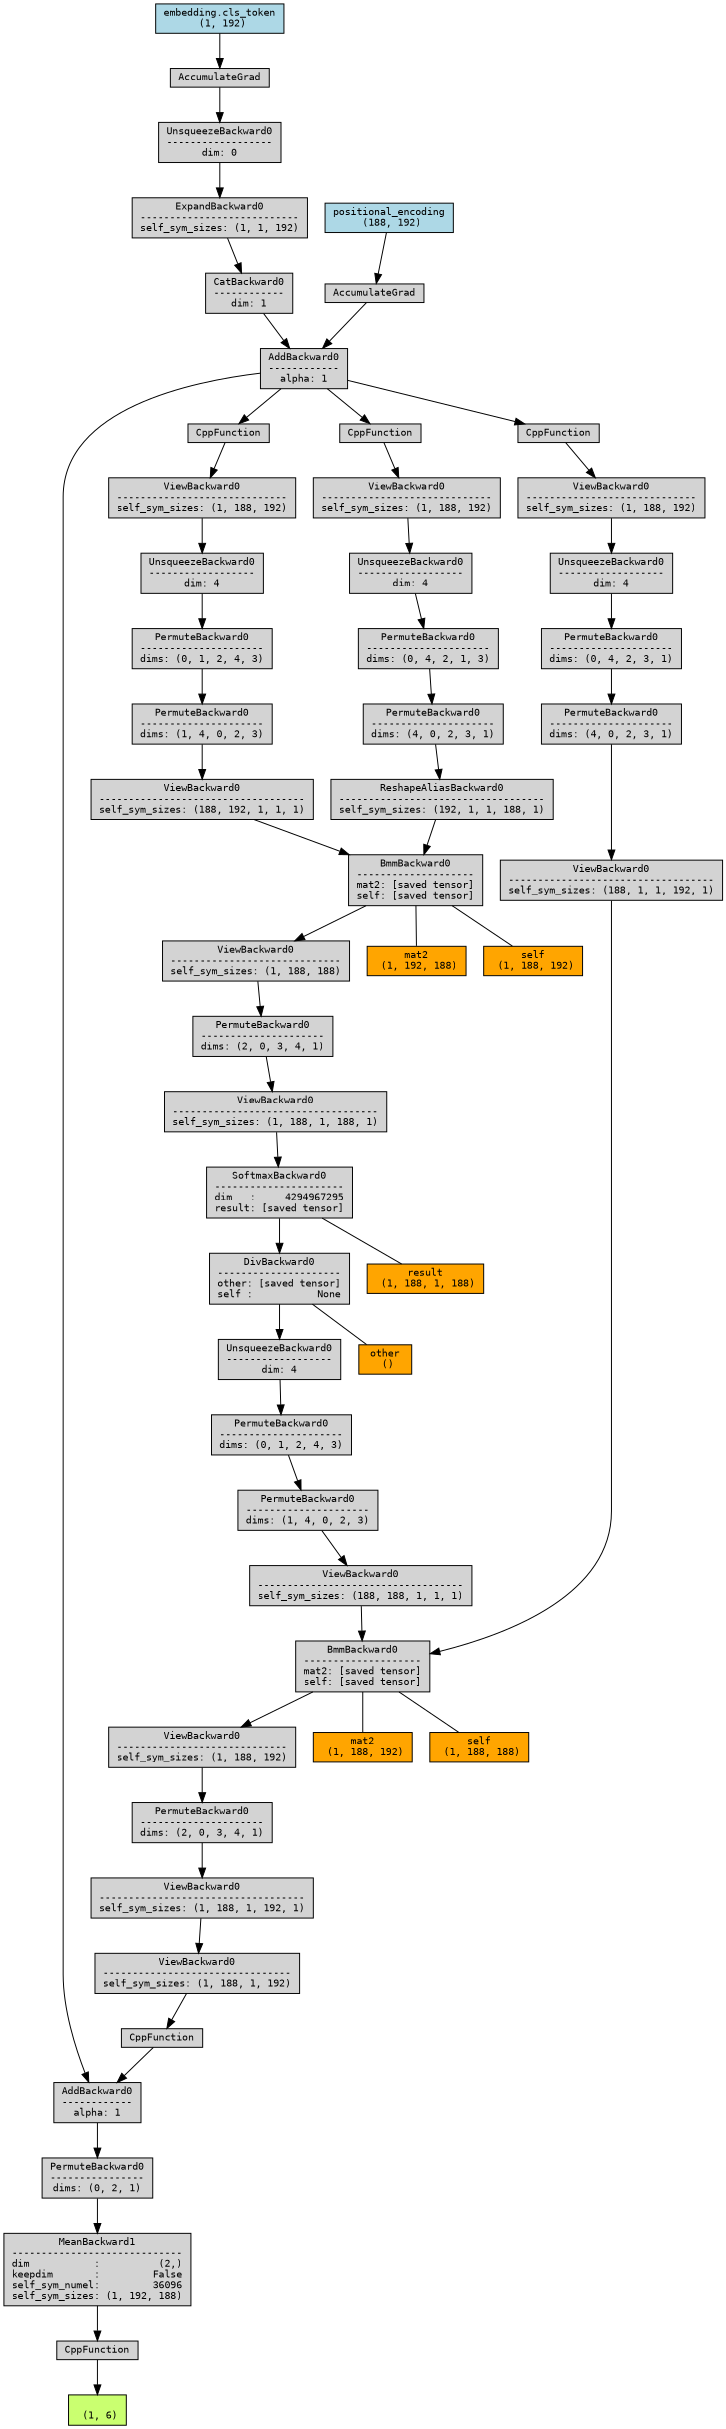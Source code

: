 digraph {
	graph [size="16.2,16.2"]
	node [align=left fontname=monospace fontsize=10 height=0.2 ranksep=0.1 shape=box style=filled]
	2304880142800 [label="
 (1, 6)" fillcolor=darkolivegreen1]
	2304505336816 [label=CppFunction]
	2304505331920 -> 2304505336816
	2304505331920 [label="MeanBackward1
-----------------------------
dim           :          (2,)
keepdim       :         False
self_sym_numel:         36096
self_sym_sizes: (1, 192, 188)"]
	2304505337104 -> 2304505331920
	2304505337104 [label="PermuteBackward0
----------------
dims: (0, 2, 1)"]
	2304505343488 -> 2304505337104
	2304505343488 [label="AddBackward0
------------
alpha: 1"]
	2304505169520 -> 2304505343488
	2304505169520 [label="AddBackward0
------------
alpha: 1"]
	2304505174944 -> 2304505169520
	2304505174944 [label="CatBackward0
------------
dim: 1"]
	2304505175472 -> 2304505174944
	2304505175472 [label="ExpandBackward0
---------------------------
self_sym_sizes: (1, 1, 192)"]
	2304505312928 -> 2304505175472
	2304505312928 [label="UnsqueezeBackward0
------------------
dim: 0"]
	2304505308512 -> 2304505312928
	2304859420320 [label="embedding.cls_token
 (1, 192)" fillcolor=lightblue]
	2304859420320 -> 2304505308512
	2304505308512 [label=AccumulateGrad]
	2304505170096 -> 2304505169520
	2304874134032 [label="positional_encoding
 (188, 192)" fillcolor=lightblue]
	2304874134032 -> 2304505170096
	2304505170096 [label=AccumulateGrad]
	2304505171296 -> 2304505343488
	2304505171296 [label=CppFunction]
	2304505173072 -> 2304505171296
	2304505173072 [label="ViewBackward0
--------------------------------
self_sym_sizes: (1, 188, 1, 192)"]
	2304505314560 -> 2304505173072
	2304505314560 [label="ViewBackward0
-----------------------------------
self_sym_sizes: (1, 188, 1, 192, 1)"]
	2304505311728 -> 2304505314560
	2304505311728 [label="PermuteBackward0
---------------------
dims: (2, 0, 3, 4, 1)"]
	2304505312640 -> 2304505311728
	2304505312640 [label="ViewBackward0
-----------------------------
self_sym_sizes: (1, 188, 192)"]
	2304505307264 -> 2304505312640
	2304505307264 -> 2304880140720 [dir=none]
	2304880140720 [label="mat2
 (1, 188, 192)" fillcolor=orange]
	2304505307264 -> 2304880137120 [dir=none]
	2304880137120 [label="self
 (1, 188, 188)" fillcolor=orange]
	2304505307264 [label="BmmBackward0
--------------------
mat2: [saved tensor]
self: [saved tensor]"]
	2304505314224 -> 2304505307264
	2304505314224 [label="ViewBackward0
-----------------------------------
self_sym_sizes: (188, 188, 1, 1, 1)"]
	2304505300304 -> 2304505314224
	2304505300304 [label="PermuteBackward0
---------------------
dims: (1, 4, 0, 2, 3)"]
	2304505315280 -> 2304505300304
	2304505315280 [label="PermuteBackward0
---------------------
dims: (0, 1, 2, 4, 3)"]
	2304505307792 -> 2304505315280
	2304505307792 [label="UnsqueezeBackward0
------------------
dim: 4"]
	2304505305968 -> 2304505307792
	2304505305968 -> 2306369809808 [dir=none]
	2306369809808 [label="other
 ()" fillcolor=orange]
	2304505305968 [label="DivBackward0
---------------------
other: [saved tensor]
self :           None"]
	2304505311056 -> 2304505305968
	2304505311056 -> 2304859634112 [dir=none]
	2304859634112 [label="result
 (1, 188, 1, 188)" fillcolor=orange]
	2304505311056 [label="SoftmaxBackward0
----------------------
dim   :     4294967295
result: [saved tensor]"]
	2304505308368 -> 2304505311056
	2304505308368 [label="ViewBackward0
-----------------------------------
self_sym_sizes: (1, 188, 1, 188, 1)"]
	2304505308656 -> 2304505308368
	2304505308656 [label="PermuteBackward0
---------------------
dims: (2, 0, 3, 4, 1)"]
	2304505311584 -> 2304505308656
	2304505311584 [label="ViewBackward0
-----------------------------
self_sym_sizes: (1, 188, 188)"]
	2304505313840 -> 2304505311584
	2304505313840 -> 2304859632272 [dir=none]
	2304859632272 [label="mat2
 (1, 192, 188)" fillcolor=orange]
	2304505313840 -> 2304859623232 [dir=none]
	2304859623232 [label="self
 (1, 188, 192)" fillcolor=orange]
	2304505313840 [label="BmmBackward0
--------------------
mat2: [saved tensor]
self: [saved tensor]"]
	2304505302608 -> 2304505313840
	2304505302608 [label="ViewBackward0
-----------------------------------
self_sym_sizes: (188, 192, 1, 1, 1)"]
	2304505312208 -> 2304505302608
	2304505312208 [label="PermuteBackward0
---------------------
dims: (1, 4, 0, 2, 3)"]
	2304505307744 -> 2304505312208
	2304505307744 [label="PermuteBackward0
---------------------
dims: (0, 1, 2, 4, 3)"]
	2304505308128 -> 2304505307744
	2304505308128 [label="UnsqueezeBackward0
------------------
dim: 4"]
	2304505311632 -> 2304505308128
	2304505311632 [label="ViewBackward0
-----------------------------
self_sym_sizes: (1, 188, 192)"]
	2304505306304 -> 2304505311632
	2304505306304 [label=CppFunction]
	2304505169520 -> 2304505306304
	2304505314848 -> 2304505313840
	2304505314848 [label="ReshapeAliasBackward0
-----------------------------------
self_sym_sizes: (192, 1, 1, 188, 1)"]
	2304505312352 -> 2304505314848
	2304505312352 [label="PermuteBackward0
---------------------
dims: (4, 0, 2, 3, 1)"]
	2304505311344 -> 2304505312352
	2304505311344 [label="PermuteBackward0
---------------------
dims: (0, 4, 2, 1, 3)"]
	2304505310432 -> 2304505311344
	2304505310432 [label="UnsqueezeBackward0
------------------
dim: 4"]
	2304505306256 -> 2304505310432
	2304505306256 [label="ViewBackward0
-----------------------------
self_sym_sizes: (1, 188, 192)"]
	2304505299536 -> 2304505306256
	2304505299536 [label=CppFunction]
	2304505169520 -> 2304505299536
	2304505310240 -> 2304505307264
	2304505310240 [label="ViewBackward0
-----------------------------------
self_sym_sizes: (188, 1, 1, 192, 1)"]
	2304505311152 -> 2304505310240
	2304505311152 [label="PermuteBackward0
---------------------
dims: (4, 0, 2, 3, 1)"]
	2304505307216 -> 2304505311152
	2304505307216 [label="PermuteBackward0
---------------------
dims: (0, 4, 2, 3, 1)"]
	2304505312976 -> 2304505307216
	2304505312976 [label="UnsqueezeBackward0
------------------
dim: 4"]
	2304505299008 -> 2304505312976
	2304505299008 [label="ViewBackward0
-----------------------------
self_sym_sizes: (1, 188, 192)"]
	2304505314368 -> 2304505299008
	2304505314368 [label=CppFunction]
	2304505169520 -> 2304505314368
	2304505336816 -> 2304880142800
}
